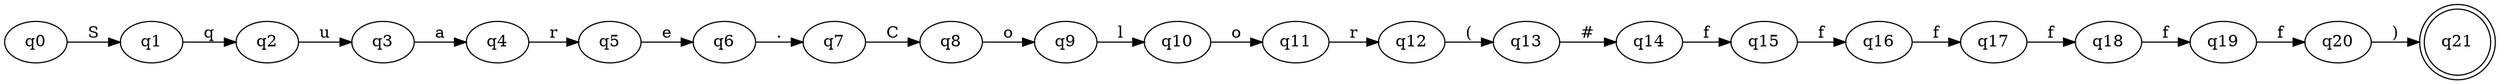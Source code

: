 digraph G {
rankdir=LR;
q0 -> q1 [label="S"];
q1 -> q2 [label="q"];
q2 -> q3 [label="u"];
q3 -> q4 [label="a"];
q4 -> q5 [label="r"];
q5 -> q6 [label="e"];
q6 -> q7 [label="."];
q7 -> q8 [label="C"];
q8 -> q9 [label="o"];
q9 -> q10 [label="l"];
q10 -> q11 [label="o"];
q11 -> q12 [label="r"];
q12 -> q13 [label="("];
q13 -> q14 [label="#"];
q14 -> q15 [label="f"];
q15 -> q16 [label="f"];
q16 -> q17 [label="f"];
q17 -> q18 [label="f"];
q18 -> q19 [label="f"];
q19 -> q20 [label="f"];
q20 -> q21 [label=")"];
q21 [shape=doublecircle];
}